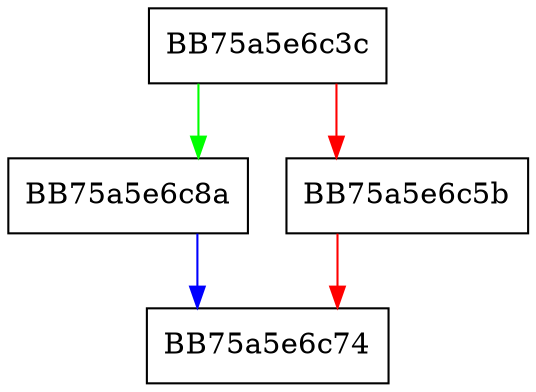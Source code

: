 digraph insert_impl {
  node [shape="box"];
  graph [splines=ortho];
  BB75a5e6c3c -> BB75a5e6c8a [color="green"];
  BB75a5e6c3c -> BB75a5e6c5b [color="red"];
  BB75a5e6c5b -> BB75a5e6c74 [color="red"];
  BB75a5e6c8a -> BB75a5e6c74 [color="blue"];
}